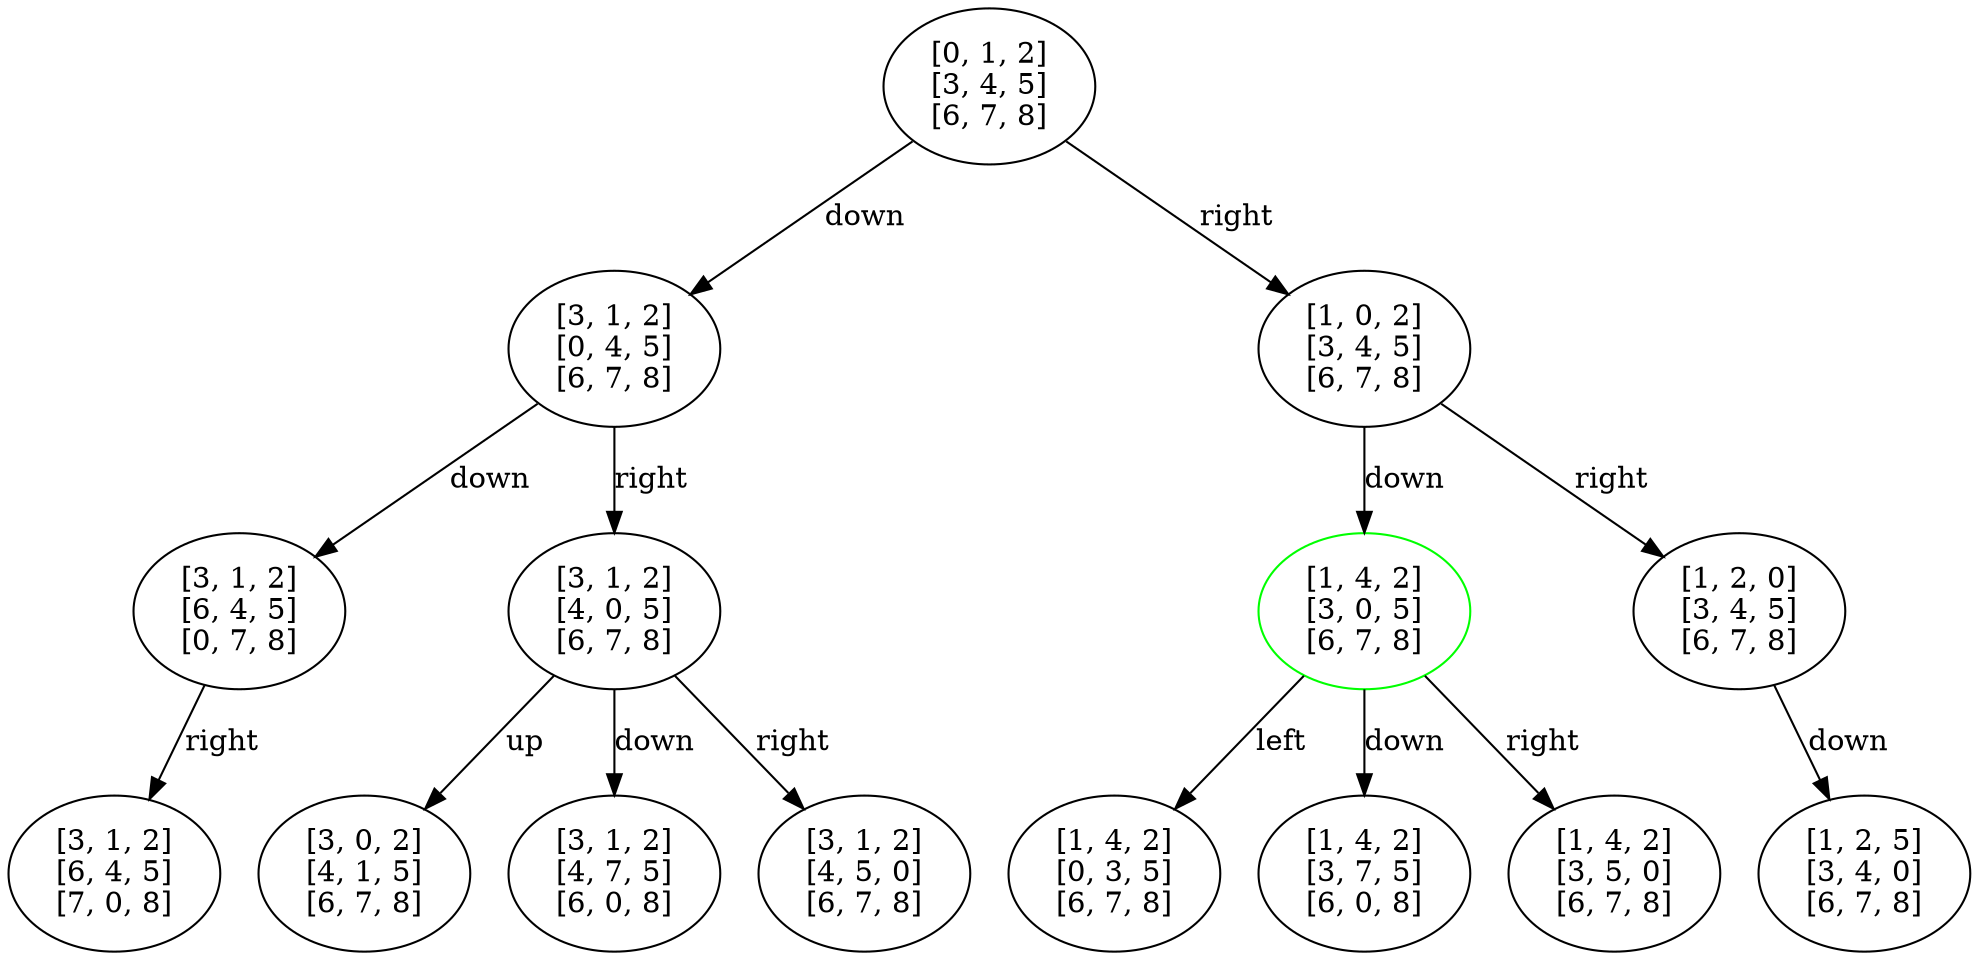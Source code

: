 // State space graph
digraph {
	1 [label="[0, 1, 2]
[3, 4, 5]
[6, 7, 8]"]
	2 [label="[3, 1, 2]
[0, 4, 5]
[6, 7, 8]"]
	1 -> 2 [label=down]
	3 [label="[1, 0, 2]
[3, 4, 5]
[6, 7, 8]"]
	1 -> 3 [label=right]
	4 [label="[3, 1, 2]
[6, 4, 5]
[0, 7, 8]"]
	2 -> 4 [label=down]
	5 [label="[3, 1, 2]
[4, 0, 5]
[6, 7, 8]"]
	2 -> 5 [label=right]
	6 [label="[1, 4, 2]
[3, 0, 5]
[6, 7, 8]" color=green]
	3 -> 6 [label=down]
	7 [label="[1, 2, 0]
[3, 4, 5]
[6, 7, 8]"]
	3 -> 7 [label=right]
	8 [label="[3, 1, 2]
[6, 4, 5]
[7, 0, 8]"]
	4 -> 8 [label=right]
	9 [label="[3, 0, 2]
[4, 1, 5]
[6, 7, 8]"]
	5 -> 9 [label=up]
	10 [label="[3, 1, 2]
[4, 7, 5]
[6, 0, 8]"]
	5 -> 10 [label=down]
	11 [label="[3, 1, 2]
[4, 5, 0]
[6, 7, 8]"]
	5 -> 11 [label=right]
	12 [label="[1, 4, 2]
[0, 3, 5]
[6, 7, 8]"]
	6 -> 12 [label=left]
	13 [label="[1, 4, 2]
[3, 7, 5]
[6, 0, 8]"]
	6 -> 13 [label=down]
	14 [label="[1, 4, 2]
[3, 5, 0]
[6, 7, 8]"]
	6 -> 14 [label=right]
	15 [label="[1, 2, 5]
[3, 4, 0]
[6, 7, 8]"]
	7 -> 15 [label=down]
}
